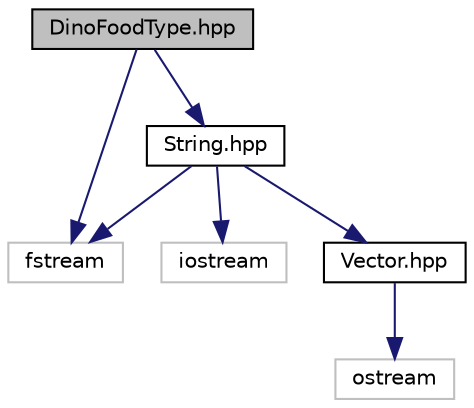 digraph "DinoFoodType.hpp"
{
  edge [fontname="Helvetica",fontsize="10",labelfontname="Helvetica",labelfontsize="10"];
  node [fontname="Helvetica",fontsize="10",shape=record];
  Node0 [label="DinoFoodType.hpp",height=0.2,width=0.4,color="black", fillcolor="grey75", style="filled", fontcolor="black"];
  Node0 -> Node1 [color="midnightblue",fontsize="10",style="solid"];
  Node1 [label="fstream",height=0.2,width=0.4,color="grey75", fillcolor="white", style="filled"];
  Node0 -> Node2 [color="midnightblue",fontsize="10",style="solid"];
  Node2 [label="String.hpp",height=0.2,width=0.4,color="black", fillcolor="white", style="filled",URL="$String_8hpp.html"];
  Node2 -> Node1 [color="midnightblue",fontsize="10",style="solid"];
  Node2 -> Node3 [color="midnightblue",fontsize="10",style="solid"];
  Node3 [label="iostream",height=0.2,width=0.4,color="grey75", fillcolor="white", style="filled"];
  Node2 -> Node4 [color="midnightblue",fontsize="10",style="solid"];
  Node4 [label="Vector.hpp",height=0.2,width=0.4,color="black", fillcolor="white", style="filled",URL="$Vector_8hpp.html"];
  Node4 -> Node5 [color="midnightblue",fontsize="10",style="solid"];
  Node5 [label="ostream",height=0.2,width=0.4,color="grey75", fillcolor="white", style="filled"];
}
